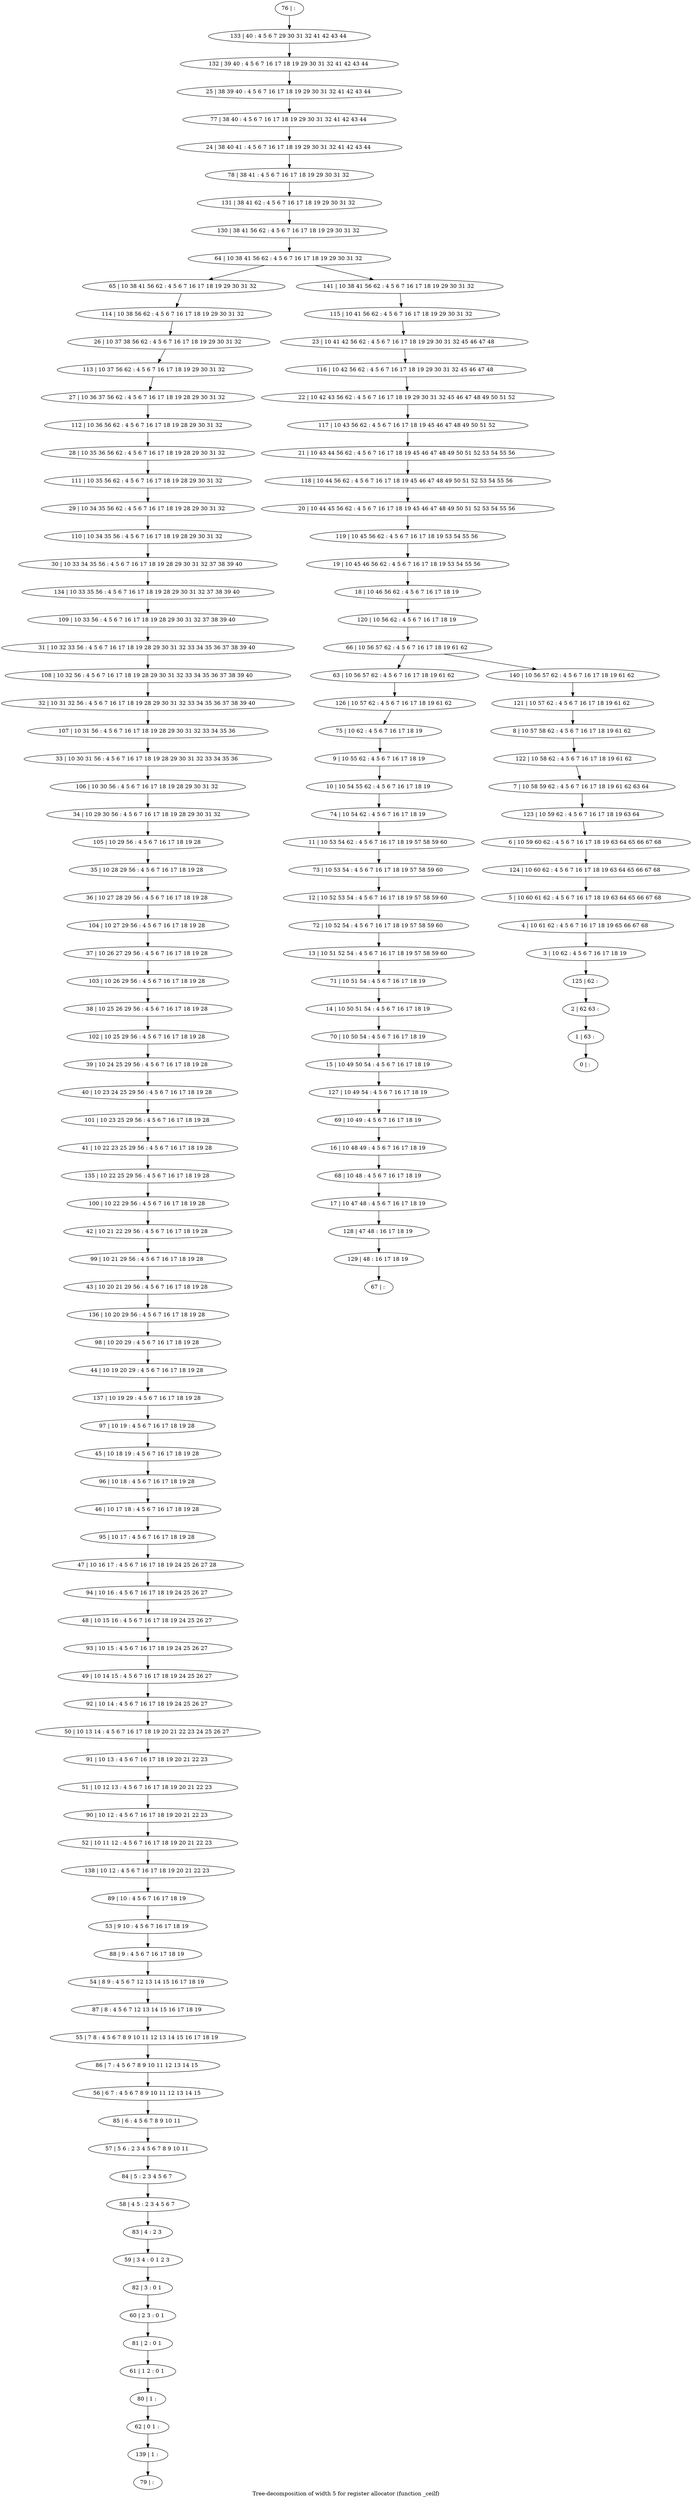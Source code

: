 digraph G {
graph [label="Tree-decomposition of width 5 for register allocator (function _ceilf)"]
0[label="0 | : "];
1[label="1 | 63 : "];
2[label="2 | 62 63 : "];
3[label="3 | 10 62 : 4 5 6 7 16 17 18 19 "];
4[label="4 | 10 61 62 : 4 5 6 7 16 17 18 19 65 66 67 68 "];
5[label="5 | 10 60 61 62 : 4 5 6 7 16 17 18 19 63 64 65 66 67 68 "];
6[label="6 | 10 59 60 62 : 4 5 6 7 16 17 18 19 63 64 65 66 67 68 "];
7[label="7 | 10 58 59 62 : 4 5 6 7 16 17 18 19 61 62 63 64 "];
8[label="8 | 10 57 58 62 : 4 5 6 7 16 17 18 19 61 62 "];
9[label="9 | 10 55 62 : 4 5 6 7 16 17 18 19 "];
10[label="10 | 10 54 55 62 : 4 5 6 7 16 17 18 19 "];
11[label="11 | 10 53 54 62 : 4 5 6 7 16 17 18 19 57 58 59 60 "];
12[label="12 | 10 52 53 54 : 4 5 6 7 16 17 18 19 57 58 59 60 "];
13[label="13 | 10 51 52 54 : 4 5 6 7 16 17 18 19 57 58 59 60 "];
14[label="14 | 10 50 51 54 : 4 5 6 7 16 17 18 19 "];
15[label="15 | 10 49 50 54 : 4 5 6 7 16 17 18 19 "];
16[label="16 | 10 48 49 : 4 5 6 7 16 17 18 19 "];
17[label="17 | 10 47 48 : 4 5 6 7 16 17 18 19 "];
18[label="18 | 10 46 56 62 : 4 5 6 7 16 17 18 19 "];
19[label="19 | 10 45 46 56 62 : 4 5 6 7 16 17 18 19 53 54 55 56 "];
20[label="20 | 10 44 45 56 62 : 4 5 6 7 16 17 18 19 45 46 47 48 49 50 51 52 53 54 55 56 "];
21[label="21 | 10 43 44 56 62 : 4 5 6 7 16 17 18 19 45 46 47 48 49 50 51 52 53 54 55 56 "];
22[label="22 | 10 42 43 56 62 : 4 5 6 7 16 17 18 19 29 30 31 32 45 46 47 48 49 50 51 52 "];
23[label="23 | 10 41 42 56 62 : 4 5 6 7 16 17 18 19 29 30 31 32 45 46 47 48 "];
24[label="24 | 38 40 41 : 4 5 6 7 16 17 18 19 29 30 31 32 41 42 43 44 "];
25[label="25 | 38 39 40 : 4 5 6 7 16 17 18 19 29 30 31 32 41 42 43 44 "];
26[label="26 | 10 37 38 56 62 : 4 5 6 7 16 17 18 19 29 30 31 32 "];
27[label="27 | 10 36 37 56 62 : 4 5 6 7 16 17 18 19 28 29 30 31 32 "];
28[label="28 | 10 35 36 56 62 : 4 5 6 7 16 17 18 19 28 29 30 31 32 "];
29[label="29 | 10 34 35 56 62 : 4 5 6 7 16 17 18 19 28 29 30 31 32 "];
30[label="30 | 10 33 34 35 56 : 4 5 6 7 16 17 18 19 28 29 30 31 32 37 38 39 40 "];
31[label="31 | 10 32 33 56 : 4 5 6 7 16 17 18 19 28 29 30 31 32 33 34 35 36 37 38 39 40 "];
32[label="32 | 10 31 32 56 : 4 5 6 7 16 17 18 19 28 29 30 31 32 33 34 35 36 37 38 39 40 "];
33[label="33 | 10 30 31 56 : 4 5 6 7 16 17 18 19 28 29 30 31 32 33 34 35 36 "];
34[label="34 | 10 29 30 56 : 4 5 6 7 16 17 18 19 28 29 30 31 32 "];
35[label="35 | 10 28 29 56 : 4 5 6 7 16 17 18 19 28 "];
36[label="36 | 10 27 28 29 56 : 4 5 6 7 16 17 18 19 28 "];
37[label="37 | 10 26 27 29 56 : 4 5 6 7 16 17 18 19 28 "];
38[label="38 | 10 25 26 29 56 : 4 5 6 7 16 17 18 19 28 "];
39[label="39 | 10 24 25 29 56 : 4 5 6 7 16 17 18 19 28 "];
40[label="40 | 10 23 24 25 29 56 : 4 5 6 7 16 17 18 19 28 "];
41[label="41 | 10 22 23 25 29 56 : 4 5 6 7 16 17 18 19 28 "];
42[label="42 | 10 21 22 29 56 : 4 5 6 7 16 17 18 19 28 "];
43[label="43 | 10 20 21 29 56 : 4 5 6 7 16 17 18 19 28 "];
44[label="44 | 10 19 20 29 : 4 5 6 7 16 17 18 19 28 "];
45[label="45 | 10 18 19 : 4 5 6 7 16 17 18 19 28 "];
46[label="46 | 10 17 18 : 4 5 6 7 16 17 18 19 28 "];
47[label="47 | 10 16 17 : 4 5 6 7 16 17 18 19 24 25 26 27 28 "];
48[label="48 | 10 15 16 : 4 5 6 7 16 17 18 19 24 25 26 27 "];
49[label="49 | 10 14 15 : 4 5 6 7 16 17 18 19 24 25 26 27 "];
50[label="50 | 10 13 14 : 4 5 6 7 16 17 18 19 20 21 22 23 24 25 26 27 "];
51[label="51 | 10 12 13 : 4 5 6 7 16 17 18 19 20 21 22 23 "];
52[label="52 | 10 11 12 : 4 5 6 7 16 17 18 19 20 21 22 23 "];
53[label="53 | 9 10 : 4 5 6 7 16 17 18 19 "];
54[label="54 | 8 9 : 4 5 6 7 12 13 14 15 16 17 18 19 "];
55[label="55 | 7 8 : 4 5 6 7 8 9 10 11 12 13 14 15 16 17 18 19 "];
56[label="56 | 6 7 : 4 5 6 7 8 9 10 11 12 13 14 15 "];
57[label="57 | 5 6 : 2 3 4 5 6 7 8 9 10 11 "];
58[label="58 | 4 5 : 2 3 4 5 6 7 "];
59[label="59 | 3 4 : 0 1 2 3 "];
60[label="60 | 2 3 : 0 1 "];
61[label="61 | 1 2 : 0 1 "];
62[label="62 | 0 1 : "];
63[label="63 | 10 56 57 62 : 4 5 6 7 16 17 18 19 61 62 "];
64[label="64 | 10 38 41 56 62 : 4 5 6 7 16 17 18 19 29 30 31 32 "];
65[label="65 | 10 38 41 56 62 : 4 5 6 7 16 17 18 19 29 30 31 32 "];
66[label="66 | 10 56 57 62 : 4 5 6 7 16 17 18 19 61 62 "];
67[label="67 | : "];
68[label="68 | 10 48 : 4 5 6 7 16 17 18 19 "];
69[label="69 | 10 49 : 4 5 6 7 16 17 18 19 "];
70[label="70 | 10 50 54 : 4 5 6 7 16 17 18 19 "];
71[label="71 | 10 51 54 : 4 5 6 7 16 17 18 19 "];
72[label="72 | 10 52 54 : 4 5 6 7 16 17 18 19 57 58 59 60 "];
73[label="73 | 10 53 54 : 4 5 6 7 16 17 18 19 57 58 59 60 "];
74[label="74 | 10 54 62 : 4 5 6 7 16 17 18 19 "];
75[label="75 | 10 62 : 4 5 6 7 16 17 18 19 "];
76[label="76 | : "];
77[label="77 | 38 40 : 4 5 6 7 16 17 18 19 29 30 31 32 41 42 43 44 "];
78[label="78 | 38 41 : 4 5 6 7 16 17 18 19 29 30 31 32 "];
79[label="79 | : "];
80[label="80 | 1 : "];
81[label="81 | 2 : 0 1 "];
82[label="82 | 3 : 0 1 "];
83[label="83 | 4 : 2 3 "];
84[label="84 | 5 : 2 3 4 5 6 7 "];
85[label="85 | 6 : 4 5 6 7 8 9 10 11 "];
86[label="86 | 7 : 4 5 6 7 8 9 10 11 12 13 14 15 "];
87[label="87 | 8 : 4 5 6 7 12 13 14 15 16 17 18 19 "];
88[label="88 | 9 : 4 5 6 7 16 17 18 19 "];
89[label="89 | 10 : 4 5 6 7 16 17 18 19 "];
90[label="90 | 10 12 : 4 5 6 7 16 17 18 19 20 21 22 23 "];
91[label="91 | 10 13 : 4 5 6 7 16 17 18 19 20 21 22 23 "];
92[label="92 | 10 14 : 4 5 6 7 16 17 18 19 24 25 26 27 "];
93[label="93 | 10 15 : 4 5 6 7 16 17 18 19 24 25 26 27 "];
94[label="94 | 10 16 : 4 5 6 7 16 17 18 19 24 25 26 27 "];
95[label="95 | 10 17 : 4 5 6 7 16 17 18 19 28 "];
96[label="96 | 10 18 : 4 5 6 7 16 17 18 19 28 "];
97[label="97 | 10 19 : 4 5 6 7 16 17 18 19 28 "];
98[label="98 | 10 20 29 : 4 5 6 7 16 17 18 19 28 "];
99[label="99 | 10 21 29 56 : 4 5 6 7 16 17 18 19 28 "];
100[label="100 | 10 22 29 56 : 4 5 6 7 16 17 18 19 28 "];
101[label="101 | 10 23 25 29 56 : 4 5 6 7 16 17 18 19 28 "];
102[label="102 | 10 25 29 56 : 4 5 6 7 16 17 18 19 28 "];
103[label="103 | 10 26 29 56 : 4 5 6 7 16 17 18 19 28 "];
104[label="104 | 10 27 29 56 : 4 5 6 7 16 17 18 19 28 "];
105[label="105 | 10 29 56 : 4 5 6 7 16 17 18 19 28 "];
106[label="106 | 10 30 56 : 4 5 6 7 16 17 18 19 28 29 30 31 32 "];
107[label="107 | 10 31 56 : 4 5 6 7 16 17 18 19 28 29 30 31 32 33 34 35 36 "];
108[label="108 | 10 32 56 : 4 5 6 7 16 17 18 19 28 29 30 31 32 33 34 35 36 37 38 39 40 "];
109[label="109 | 10 33 56 : 4 5 6 7 16 17 18 19 28 29 30 31 32 37 38 39 40 "];
110[label="110 | 10 34 35 56 : 4 5 6 7 16 17 18 19 28 29 30 31 32 "];
111[label="111 | 10 35 56 62 : 4 5 6 7 16 17 18 19 28 29 30 31 32 "];
112[label="112 | 10 36 56 62 : 4 5 6 7 16 17 18 19 28 29 30 31 32 "];
113[label="113 | 10 37 56 62 : 4 5 6 7 16 17 18 19 29 30 31 32 "];
114[label="114 | 10 38 56 62 : 4 5 6 7 16 17 18 19 29 30 31 32 "];
115[label="115 | 10 41 56 62 : 4 5 6 7 16 17 18 19 29 30 31 32 "];
116[label="116 | 10 42 56 62 : 4 5 6 7 16 17 18 19 29 30 31 32 45 46 47 48 "];
117[label="117 | 10 43 56 62 : 4 5 6 7 16 17 18 19 45 46 47 48 49 50 51 52 "];
118[label="118 | 10 44 56 62 : 4 5 6 7 16 17 18 19 45 46 47 48 49 50 51 52 53 54 55 56 "];
119[label="119 | 10 45 56 62 : 4 5 6 7 16 17 18 19 53 54 55 56 "];
120[label="120 | 10 56 62 : 4 5 6 7 16 17 18 19 "];
121[label="121 | 10 57 62 : 4 5 6 7 16 17 18 19 61 62 "];
122[label="122 | 10 58 62 : 4 5 6 7 16 17 18 19 61 62 "];
123[label="123 | 10 59 62 : 4 5 6 7 16 17 18 19 63 64 "];
124[label="124 | 10 60 62 : 4 5 6 7 16 17 18 19 63 64 65 66 67 68 "];
125[label="125 | 62 : "];
126[label="126 | 10 57 62 : 4 5 6 7 16 17 18 19 61 62 "];
127[label="127 | 10 49 54 : 4 5 6 7 16 17 18 19 "];
128[label="128 | 47 48 : 16 17 18 19 "];
129[label="129 | 48 : 16 17 18 19 "];
130[label="130 | 38 41 56 62 : 4 5 6 7 16 17 18 19 29 30 31 32 "];
131[label="131 | 38 41 62 : 4 5 6 7 16 17 18 19 29 30 31 32 "];
132[label="132 | 39 40 : 4 5 6 7 16 17 18 19 29 30 31 32 41 42 43 44 "];
133[label="133 | 40 : 4 5 6 7 29 30 31 32 41 42 43 44 "];
134[label="134 | 10 33 35 56 : 4 5 6 7 16 17 18 19 28 29 30 31 32 37 38 39 40 "];
135[label="135 | 10 22 25 29 56 : 4 5 6 7 16 17 18 19 28 "];
136[label="136 | 10 20 29 56 : 4 5 6 7 16 17 18 19 28 "];
137[label="137 | 10 19 29 : 4 5 6 7 16 17 18 19 28 "];
138[label="138 | 10 12 : 4 5 6 7 16 17 18 19 20 21 22 23 "];
139[label="139 | 1 : "];
140[label="140 | 10 56 57 62 : 4 5 6 7 16 17 18 19 61 62 "];
141[label="141 | 10 38 41 56 62 : 4 5 6 7 16 17 18 19 29 30 31 32 "];
9->10 ;
35->36 ;
39->40 ;
68->17 ;
16->68 ;
69->16 ;
70->15 ;
14->70 ;
71->14 ;
13->71 ;
72->13 ;
12->72 ;
73->12 ;
11->73 ;
74->11 ;
10->74 ;
75->9 ;
80->62 ;
61->80 ;
81->61 ;
60->81 ;
82->60 ;
59->82 ;
83->59 ;
58->83 ;
84->58 ;
57->84 ;
85->57 ;
56->85 ;
86->56 ;
55->86 ;
87->55 ;
54->87 ;
88->54 ;
53->88 ;
89->53 ;
90->52 ;
51->90 ;
91->51 ;
50->91 ;
92->50 ;
49->92 ;
93->49 ;
48->93 ;
94->48 ;
47->94 ;
95->47 ;
46->95 ;
96->46 ;
45->96 ;
97->45 ;
98->44 ;
99->43 ;
42->99 ;
100->42 ;
101->41 ;
40->101 ;
102->39 ;
38->102 ;
103->38 ;
37->103 ;
104->37 ;
36->104 ;
105->35 ;
34->105 ;
106->34 ;
33->106 ;
107->33 ;
32->107 ;
108->32 ;
31->108 ;
109->31 ;
110->30 ;
29->110 ;
111->29 ;
28->111 ;
112->28 ;
27->112 ;
113->27 ;
26->113 ;
114->26 ;
65->114 ;
126->75 ;
63->126 ;
127->69 ;
15->127 ;
17->128 ;
129->67 ;
128->129 ;
134->109 ;
30->134 ;
135->100 ;
41->135 ;
136->98 ;
43->136 ;
137->97 ;
44->137 ;
138->89 ;
52->138 ;
139->79 ;
62->139 ;
76->133 ;
133->132 ;
132->25 ;
25->77 ;
77->24 ;
24->78 ;
78->131 ;
131->130 ;
130->64 ;
115->23 ;
23->116 ;
116->22 ;
22->117 ;
117->21 ;
21->118 ;
118->20 ;
20->119 ;
119->19 ;
19->18 ;
18->120 ;
120->66 ;
121->8 ;
8->122 ;
122->7 ;
7->123 ;
123->6 ;
6->124 ;
124->5 ;
5->4 ;
4->3 ;
3->125 ;
125->2 ;
2->1 ;
1->0 ;
140->121 ;
141->115 ;
66->63 ;
66->140 ;
64->65 ;
64->141 ;
}
